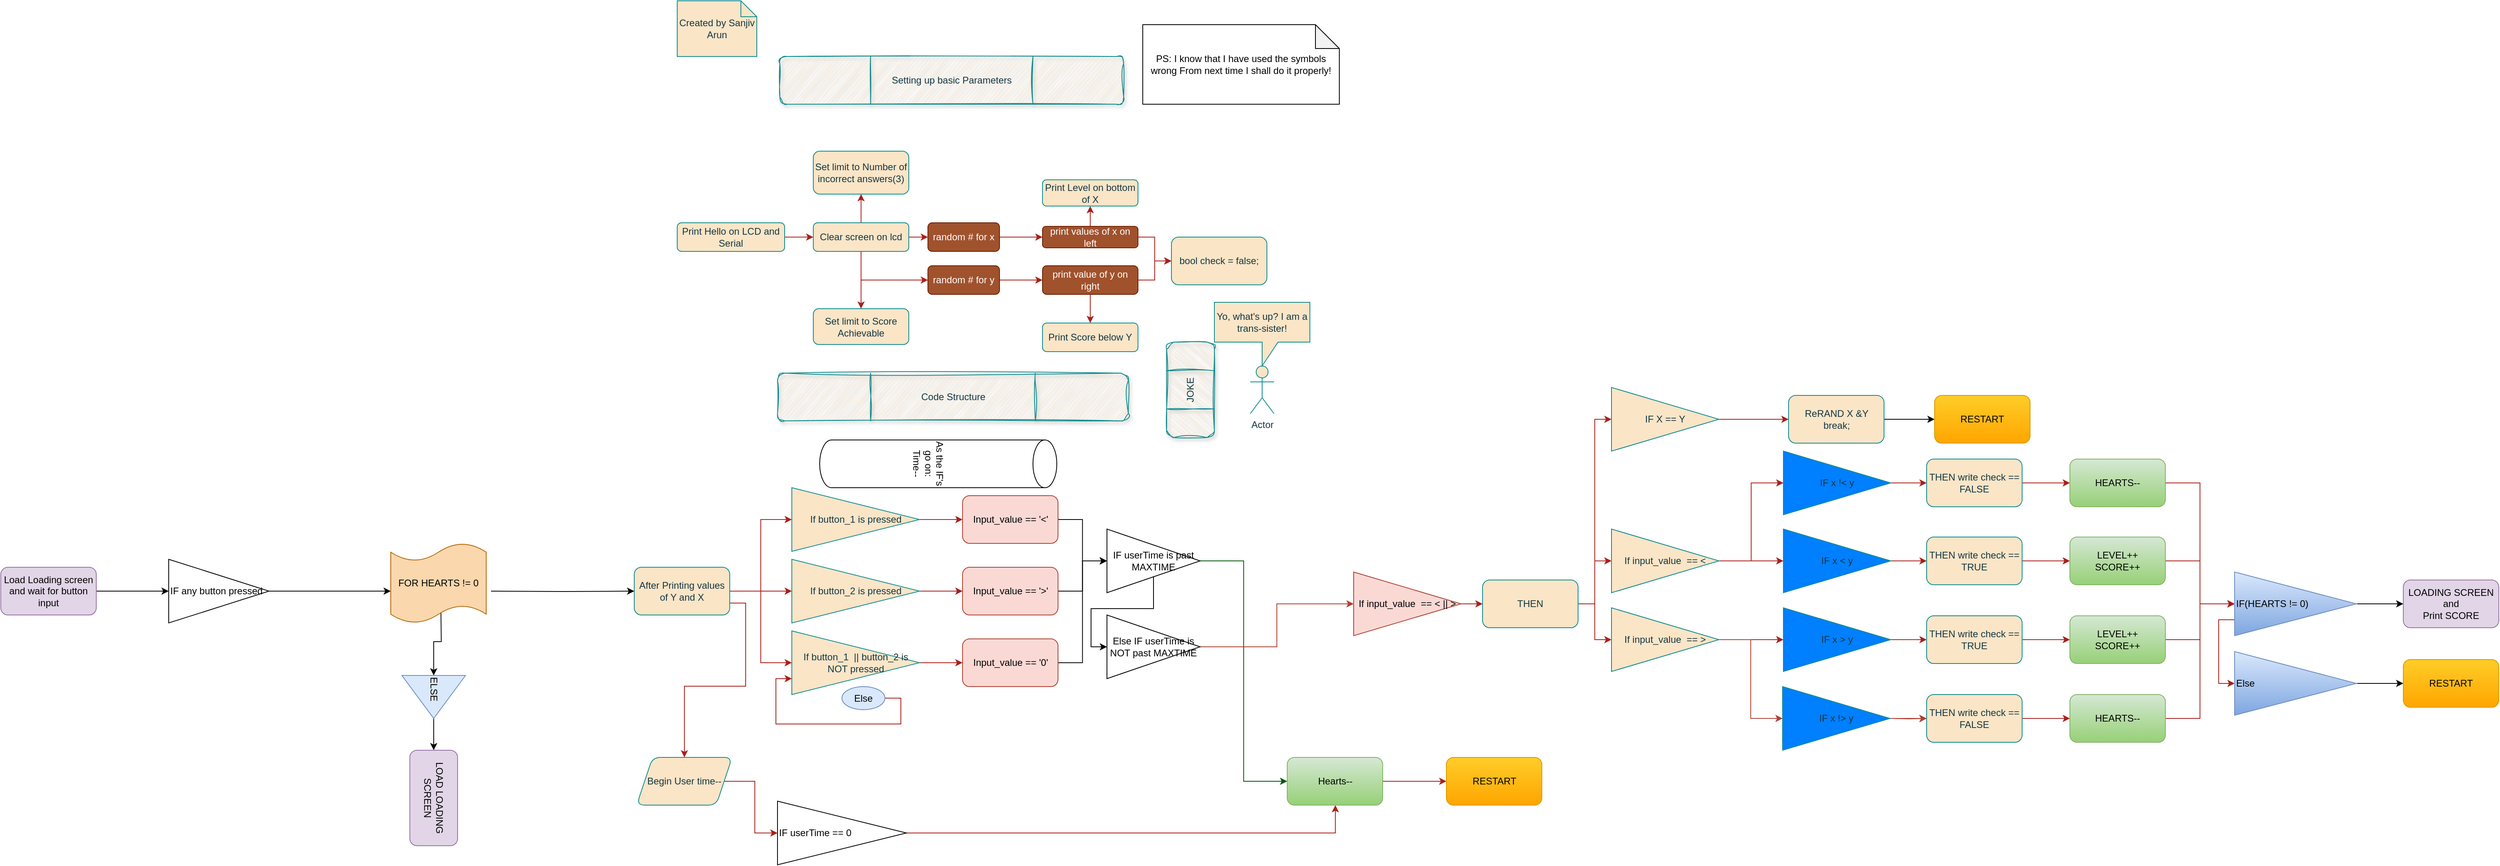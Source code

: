 <mxfile version="23.1.0" type="github">
  <diagram name="Page-1" id="HlBYJ2akHbuLPXRJcdZQ">
    <mxGraphModel dx="2422" dy="655" grid="1" gridSize="9" guides="1" tooltips="1" connect="1" arrows="1" fold="1" page="1" pageScale="1" pageWidth="850" pageHeight="1100" background="#FFFFFF" math="0" shadow="0">
      <root>
        <mxCell id="0" />
        <mxCell id="1" parent="0" />
        <mxCell id="FdoNSP9KEv3j-PfFoowO-1" value="Created by Sanjiv Arun" style="shape=note;size=20;whiteSpace=wrap;html=1;labelBackgroundColor=none;fillColor=#FAE5C7;strokeColor=#0F8B8D;fontColor=#143642;" parent="1" vertex="1">
          <mxGeometry width="100" height="70" as="geometry" />
        </mxCell>
        <mxCell id="SeJWnKgq5Rx214cVQ9Nx-21" style="edgeStyle=orthogonalEdgeStyle;rounded=0;orthogonalLoop=1;jettySize=auto;html=1;strokeColor=#A8201A;fontColor=#143642;fillColor=#FAE5C7;" edge="1" parent="1" source="SeJWnKgq5Rx214cVQ9Nx-19" target="SeJWnKgq5Rx214cVQ9Nx-20">
          <mxGeometry relative="1" as="geometry" />
        </mxCell>
        <mxCell id="SeJWnKgq5Rx214cVQ9Nx-19" value="Print Hello on LCD and Serial" style="rounded=1;whiteSpace=wrap;html=1;strokeColor=#0F8B8D;fontColor=#143642;fillColor=#FAE5C7;" vertex="1" parent="1">
          <mxGeometry y="279" width="135" height="36" as="geometry" />
        </mxCell>
        <mxCell id="SeJWnKgq5Rx214cVQ9Nx-23" value="" style="edgeStyle=orthogonalEdgeStyle;rounded=0;orthogonalLoop=1;jettySize=auto;html=1;strokeColor=#A8201A;fontColor=#143642;fillColor=#FAE5C7;exitX=1;exitY=0.5;exitDx=0;exitDy=0;" edge="1" parent="1" source="SeJWnKgq5Rx214cVQ9Nx-20" target="SeJWnKgq5Rx214cVQ9Nx-22">
          <mxGeometry relative="1" as="geometry" />
        </mxCell>
        <mxCell id="SeJWnKgq5Rx214cVQ9Nx-25" style="edgeStyle=orthogonalEdgeStyle;rounded=0;orthogonalLoop=1;jettySize=auto;html=1;entryX=0;entryY=0.5;entryDx=0;entryDy=0;strokeColor=#A8201A;fontColor=#143642;fillColor=#FAE5C7;" edge="1" parent="1" source="SeJWnKgq5Rx214cVQ9Nx-20" target="SeJWnKgq5Rx214cVQ9Nx-24">
          <mxGeometry relative="1" as="geometry">
            <Array as="points">
              <mxPoint x="231" y="351" />
            </Array>
          </mxGeometry>
        </mxCell>
        <mxCell id="SeJWnKgq5Rx214cVQ9Nx-87" value="" style="edgeStyle=orthogonalEdgeStyle;rounded=0;orthogonalLoop=1;jettySize=auto;html=1;strokeColor=#A8201A;fontColor=#143642;fillColor=#FAE5C7;" edge="1" parent="1" source="SeJWnKgq5Rx214cVQ9Nx-20" target="SeJWnKgq5Rx214cVQ9Nx-86">
          <mxGeometry relative="1" as="geometry" />
        </mxCell>
        <mxCell id="SeJWnKgq5Rx214cVQ9Nx-90" style="edgeStyle=orthogonalEdgeStyle;rounded=0;orthogonalLoop=1;jettySize=auto;html=1;exitX=0.5;exitY=1;exitDx=0;exitDy=0;entryX=0.5;entryY=0;entryDx=0;entryDy=0;strokeColor=#A8201A;fontColor=#143642;fillColor=#FAE5C7;" edge="1" parent="1" source="SeJWnKgq5Rx214cVQ9Nx-20" target="SeJWnKgq5Rx214cVQ9Nx-88">
          <mxGeometry relative="1" as="geometry" />
        </mxCell>
        <mxCell id="SeJWnKgq5Rx214cVQ9Nx-20" value="Clear screen on lcd" style="rounded=1;whiteSpace=wrap;html=1;strokeColor=#0F8B8D;fontColor=#143642;fillColor=#FAE5C7;" vertex="1" parent="1">
          <mxGeometry x="171" y="279" width="120" height="36" as="geometry" />
        </mxCell>
        <mxCell id="SeJWnKgq5Rx214cVQ9Nx-28" style="edgeStyle=orthogonalEdgeStyle;rounded=0;orthogonalLoop=1;jettySize=auto;html=1;exitX=1;exitY=0.5;exitDx=0;exitDy=0;entryX=0;entryY=0.5;entryDx=0;entryDy=0;strokeColor=#A8201A;fontColor=#143642;fillColor=#FAE5C7;" edge="1" parent="1" source="SeJWnKgq5Rx214cVQ9Nx-22" target="SeJWnKgq5Rx214cVQ9Nx-26">
          <mxGeometry relative="1" as="geometry" />
        </mxCell>
        <mxCell id="SeJWnKgq5Rx214cVQ9Nx-22" value="random # for x" style="whiteSpace=wrap;html=1;fillColor=#a0522d;strokeColor=#6D1F00;fontColor=#ffffff;rounded=1;" vertex="1" parent="1">
          <mxGeometry x="315" y="279" width="90" height="36" as="geometry" />
        </mxCell>
        <mxCell id="SeJWnKgq5Rx214cVQ9Nx-27" value="" style="edgeStyle=orthogonalEdgeStyle;rounded=0;orthogonalLoop=1;jettySize=auto;html=1;strokeColor=#A8201A;fontColor=#143642;fillColor=#FAE5C7;" edge="1" parent="1" source="SeJWnKgq5Rx214cVQ9Nx-24">
          <mxGeometry relative="1" as="geometry">
            <mxPoint x="459" y="351" as="targetPoint" />
          </mxGeometry>
        </mxCell>
        <mxCell id="SeJWnKgq5Rx214cVQ9Nx-24" value="random # for y" style="whiteSpace=wrap;html=1;fillColor=#a0522d;strokeColor=#6D1F00;fontColor=#ffffff;rounded=1;" vertex="1" parent="1">
          <mxGeometry x="315" y="333" width="90" height="36" as="geometry" />
        </mxCell>
        <mxCell id="SeJWnKgq5Rx214cVQ9Nx-80" value="" style="edgeStyle=orthogonalEdgeStyle;rounded=0;orthogonalLoop=1;jettySize=auto;html=1;strokeColor=#A8201A;fontColor=#143642;fillColor=#FAE5C7;" edge="1" parent="1" source="SeJWnKgq5Rx214cVQ9Nx-26" target="SeJWnKgq5Rx214cVQ9Nx-79">
          <mxGeometry relative="1" as="geometry" />
        </mxCell>
        <mxCell id="SeJWnKgq5Rx214cVQ9Nx-135" style="edgeStyle=orthogonalEdgeStyle;rounded=0;orthogonalLoop=1;jettySize=auto;html=1;exitX=1;exitY=0.5;exitDx=0;exitDy=0;entryX=0;entryY=0.5;entryDx=0;entryDy=0;strokeColor=#A8201A;fontColor=#143642;fillColor=#FAE5C7;" edge="1" parent="1" source="SeJWnKgq5Rx214cVQ9Nx-26" target="SeJWnKgq5Rx214cVQ9Nx-134">
          <mxGeometry relative="1" as="geometry" />
        </mxCell>
        <mxCell id="SeJWnKgq5Rx214cVQ9Nx-26" value="print values of x on left" style="whiteSpace=wrap;html=1;fillColor=#a0522d;strokeColor=#6D1F00;fontColor=#ffffff;rounded=1;" vertex="1" parent="1">
          <mxGeometry x="459" y="283.5" width="120" height="27" as="geometry" />
        </mxCell>
        <mxCell id="SeJWnKgq5Rx214cVQ9Nx-77" value="" style="edgeStyle=orthogonalEdgeStyle;rounded=0;orthogonalLoop=1;jettySize=auto;html=1;strokeColor=#A8201A;fontColor=#143642;fillColor=#FAE5C7;" edge="1" parent="1" source="SeJWnKgq5Rx214cVQ9Nx-29" target="SeJWnKgq5Rx214cVQ9Nx-76">
          <mxGeometry relative="1" as="geometry" />
        </mxCell>
        <mxCell id="SeJWnKgq5Rx214cVQ9Nx-137" style="edgeStyle=orthogonalEdgeStyle;rounded=0;orthogonalLoop=1;jettySize=auto;html=1;exitX=1;exitY=0.5;exitDx=0;exitDy=0;entryX=0;entryY=0.5;entryDx=0;entryDy=0;strokeColor=#A8201A;fontColor=#143642;fillColor=#FAE5C7;" edge="1" parent="1" source="SeJWnKgq5Rx214cVQ9Nx-29" target="SeJWnKgq5Rx214cVQ9Nx-134">
          <mxGeometry relative="1" as="geometry" />
        </mxCell>
        <mxCell id="SeJWnKgq5Rx214cVQ9Nx-29" value="print value of y on right" style="rounded=1;whiteSpace=wrap;html=1;strokeColor=#6D1F00;fontColor=#ffffff;fillColor=#a0522d;" vertex="1" parent="1">
          <mxGeometry x="459" y="333" width="120" height="36" as="geometry" />
        </mxCell>
        <mxCell id="SeJWnKgq5Rx214cVQ9Nx-76" value="Print Score below Y" style="whiteSpace=wrap;html=1;fillColor=#FAE5C7;strokeColor=#0F8B8D;fontColor=#143642;rounded=1;" vertex="1" parent="1">
          <mxGeometry x="459" y="405" width="120" height="36" as="geometry" />
        </mxCell>
        <mxCell id="SeJWnKgq5Rx214cVQ9Nx-79" value="Print Level on bottom of X" style="whiteSpace=wrap;html=1;fillColor=#FAE5C7;strokeColor=#0F8B8D;fontColor=#143642;rounded=1;" vertex="1" parent="1">
          <mxGeometry x="459" y="225" width="120" height="33" as="geometry" />
        </mxCell>
        <mxCell id="SeJWnKgq5Rx214cVQ9Nx-86" value="Set limit to Number of incorrect answers(3)" style="whiteSpace=wrap;html=1;fillColor=#FAE5C7;strokeColor=#0F8B8D;fontColor=#143642;rounded=1;" vertex="1" parent="1">
          <mxGeometry x="171" y="189" width="120" height="54" as="geometry" />
        </mxCell>
        <mxCell id="SeJWnKgq5Rx214cVQ9Nx-88" value="Set limit to Score Achievable" style="whiteSpace=wrap;html=1;fillColor=#FAE5C7;strokeColor=#0F8B8D;fontColor=#143642;rounded=1;" vertex="1" parent="1">
          <mxGeometry x="171" y="387" width="120" height="45" as="geometry" />
        </mxCell>
        <mxCell id="SeJWnKgq5Rx214cVQ9Nx-91" value="Setting up basic Parameters" style="shape=process;whiteSpace=wrap;html=1;backgroundOutline=1;strokeColor=#0F8B8D;fontColor=#143642;fillColor=#FAE5C7;rounded=1;glass=0;shadow=1;sketch=1;curveFitting=1;jiggle=2;size=0.264;" vertex="1" parent="1">
          <mxGeometry x="129" y="70" width="432" height="60" as="geometry" />
        </mxCell>
        <mxCell id="SeJWnKgq5Rx214cVQ9Nx-92" value="Code Structure" style="shape=process;whiteSpace=wrap;html=1;backgroundOutline=1;strokeColor=#0F8B8D;fontColor=#143642;fillColor=#FAE5C7;sketch=1;curveFitting=1;jiggle=2;shadow=1;rounded=1;size=0.265;glass=0;" vertex="1" parent="1">
          <mxGeometry x="126" y="468" width="441" height="60" as="geometry" />
        </mxCell>
        <mxCell id="SeJWnKgq5Rx214cVQ9Nx-95" style="edgeStyle=orthogonalEdgeStyle;rounded=0;orthogonalLoop=1;jettySize=auto;html=1;exitX=1;exitY=0.5;exitDx=0;exitDy=0;entryX=0;entryY=0.5;entryDx=0;entryDy=0;strokeColor=#A8201A;fontColor=#143642;fillColor=#FAE5C7;" edge="1" parent="1" source="SeJWnKgq5Rx214cVQ9Nx-93" target="SeJWnKgq5Rx214cVQ9Nx-94">
          <mxGeometry relative="1" as="geometry" />
        </mxCell>
        <mxCell id="SeJWnKgq5Rx214cVQ9Nx-93" value="If button_1 is pressed" style="triangle;whiteSpace=wrap;html=1;strokeColor=#0F8B8D;fontColor=#143642;fillColor=#FAE5C7;" vertex="1" parent="1">
          <mxGeometry x="144" y="612" width="160.5" height="80" as="geometry" />
        </mxCell>
        <mxCell id="SeJWnKgq5Rx214cVQ9Nx-218" style="edgeStyle=orthogonalEdgeStyle;rounded=0;orthogonalLoop=1;jettySize=auto;html=1;exitX=1;exitY=0.5;exitDx=0;exitDy=0;entryX=0;entryY=0.5;entryDx=0;entryDy=0;" edge="1" parent="1" source="SeJWnKgq5Rx214cVQ9Nx-94" target="SeJWnKgq5Rx214cVQ9Nx-198">
          <mxGeometry relative="1" as="geometry" />
        </mxCell>
        <mxCell id="SeJWnKgq5Rx214cVQ9Nx-94" value="Input_value == &#39;&amp;lt;&#39;" style="rounded=1;whiteSpace=wrap;html=1;strokeColor=#ae4132;fillColor=#fad9d5;" vertex="1" parent="1">
          <mxGeometry x="358.5" y="622" width="120" height="60" as="geometry" />
        </mxCell>
        <mxCell id="SeJWnKgq5Rx214cVQ9Nx-96" value="Actor" style="shape=umlActor;verticalLabelPosition=bottom;verticalAlign=top;html=1;outlineConnect=0;strokeColor=#0F8B8D;fontColor=#143642;fillColor=#FAE5C7;" vertex="1" parent="1">
          <mxGeometry x="720" y="459" width="30" height="60" as="geometry" />
        </mxCell>
        <mxCell id="SeJWnKgq5Rx214cVQ9Nx-97" value="Yo, what&#39;s up? I am a trans-sister!" style="shape=callout;whiteSpace=wrap;html=1;perimeter=calloutPerimeter;strokeColor=#0F8B8D;fontColor=#143642;fillColor=#FAE5C7;" vertex="1" parent="1">
          <mxGeometry x="675" y="379" width="120" height="80" as="geometry" />
        </mxCell>
        <mxCell id="SeJWnKgq5Rx214cVQ9Nx-102" style="edgeStyle=orthogonalEdgeStyle;rounded=0;orthogonalLoop=1;jettySize=auto;html=1;exitX=1;exitY=0.5;exitDx=0;exitDy=0;entryX=0;entryY=0.5;entryDx=0;entryDy=0;strokeColor=#A8201A;fontColor=#143642;fillColor=#FAE5C7;" edge="1" parent="1" source="SeJWnKgq5Rx214cVQ9Nx-101" target="SeJWnKgq5Rx214cVQ9Nx-93">
          <mxGeometry relative="1" as="geometry" />
        </mxCell>
        <mxCell id="SeJWnKgq5Rx214cVQ9Nx-110" style="edgeStyle=orthogonalEdgeStyle;rounded=0;orthogonalLoop=1;jettySize=auto;html=1;exitX=1;exitY=0.5;exitDx=0;exitDy=0;entryX=0;entryY=0.5;entryDx=0;entryDy=0;strokeColor=#A8201A;fontColor=#143642;fillColor=#FAE5C7;" edge="1" parent="1" source="SeJWnKgq5Rx214cVQ9Nx-101" target="SeJWnKgq5Rx214cVQ9Nx-105">
          <mxGeometry relative="1" as="geometry" />
        </mxCell>
        <mxCell id="SeJWnKgq5Rx214cVQ9Nx-115" style="edgeStyle=orthogonalEdgeStyle;rounded=0;orthogonalLoop=1;jettySize=auto;html=1;exitX=1;exitY=0.5;exitDx=0;exitDy=0;entryX=0;entryY=0.5;entryDx=0;entryDy=0;strokeColor=#A8201A;fontColor=#143642;fillColor=#FAE5C7;" edge="1" parent="1" source="SeJWnKgq5Rx214cVQ9Nx-101" target="SeJWnKgq5Rx214cVQ9Nx-111">
          <mxGeometry relative="1" as="geometry" />
        </mxCell>
        <mxCell id="SeJWnKgq5Rx214cVQ9Nx-187" style="edgeStyle=orthogonalEdgeStyle;rounded=0;orthogonalLoop=1;jettySize=auto;html=1;exitX=1;exitY=0.75;exitDx=0;exitDy=0;strokeColor=#A8201A;fontColor=#143642;fillColor=#FAE5C7;" edge="1" parent="1" source="SeJWnKgq5Rx214cVQ9Nx-101" target="SeJWnKgq5Rx214cVQ9Nx-188">
          <mxGeometry relative="1" as="geometry">
            <mxPoint x="9" y="981" as="targetPoint" />
          </mxGeometry>
        </mxCell>
        <mxCell id="SeJWnKgq5Rx214cVQ9Nx-101" value="After Printing values of Y and X" style="rounded=1;whiteSpace=wrap;html=1;strokeColor=#0F8B8D;fontColor=#143642;fillColor=#FAE5C7;" vertex="1" parent="1">
          <mxGeometry x="-54" y="712" width="120" height="60" as="geometry" />
        </mxCell>
        <mxCell id="SeJWnKgq5Rx214cVQ9Nx-118" style="edgeStyle=orthogonalEdgeStyle;rounded=0;orthogonalLoop=1;jettySize=auto;html=1;exitX=1;exitY=0.5;exitDx=0;exitDy=0;entryX=0;entryY=0.5;entryDx=0;entryDy=0;strokeColor=#A8201A;fontColor=#143642;fillColor=#FAE5C7;" edge="1" parent="1" source="SeJWnKgq5Rx214cVQ9Nx-103" target="SeJWnKgq5Rx214cVQ9Nx-117">
          <mxGeometry relative="1" as="geometry" />
        </mxCell>
        <mxCell id="SeJWnKgq5Rx214cVQ9Nx-103" value="If input_value &amp;nbsp;== &amp;lt; || &amp;gt;" style="triangle;whiteSpace=wrap;html=1;strokeColor=#ae4132;fillColor=#fad9d5;" vertex="1" parent="1">
          <mxGeometry x="850" y="718" width="135" height="80" as="geometry" />
        </mxCell>
        <mxCell id="SeJWnKgq5Rx214cVQ9Nx-108" style="edgeStyle=orthogonalEdgeStyle;rounded=0;orthogonalLoop=1;jettySize=auto;html=1;exitX=1;exitY=0.5;exitDx=0;exitDy=0;entryX=0;entryY=0.5;entryDx=0;entryDy=0;strokeColor=#A8201A;fontColor=#143642;fillColor=#FAE5C7;" edge="1" parent="1" source="SeJWnKgq5Rx214cVQ9Nx-105" target="SeJWnKgq5Rx214cVQ9Nx-106">
          <mxGeometry relative="1" as="geometry" />
        </mxCell>
        <mxCell id="SeJWnKgq5Rx214cVQ9Nx-105" value="If button_2 is pressed" style="triangle;whiteSpace=wrap;html=1;strokeColor=#0F8B8D;fontColor=#143642;fillColor=#FAE5C7;" vertex="1" parent="1">
          <mxGeometry x="144" y="702" width="160.5" height="80" as="geometry" />
        </mxCell>
        <mxCell id="SeJWnKgq5Rx214cVQ9Nx-220" style="edgeStyle=orthogonalEdgeStyle;rounded=0;orthogonalLoop=1;jettySize=auto;html=1;exitX=1;exitY=0.5;exitDx=0;exitDy=0;entryX=0;entryY=0.5;entryDx=0;entryDy=0;" edge="1" parent="1" source="SeJWnKgq5Rx214cVQ9Nx-106" target="SeJWnKgq5Rx214cVQ9Nx-198">
          <mxGeometry relative="1" as="geometry" />
        </mxCell>
        <mxCell id="SeJWnKgq5Rx214cVQ9Nx-106" value="Input_value == &#39;&amp;gt;&#39;" style="rounded=1;whiteSpace=wrap;html=1;strokeColor=#ae4132;fillColor=#fad9d5;" vertex="1" parent="1">
          <mxGeometry x="358.5" y="712" width="120" height="60" as="geometry" />
        </mxCell>
        <mxCell id="SeJWnKgq5Rx214cVQ9Nx-116" style="edgeStyle=orthogonalEdgeStyle;rounded=0;orthogonalLoop=1;jettySize=auto;html=1;exitX=1;exitY=0.5;exitDx=0;exitDy=0;entryX=0;entryY=0.5;entryDx=0;entryDy=0;strokeColor=#A8201A;fontColor=#143642;fillColor=#FAE5C7;" edge="1" parent="1" source="SeJWnKgq5Rx214cVQ9Nx-111" target="SeJWnKgq5Rx214cVQ9Nx-112">
          <mxGeometry relative="1" as="geometry" />
        </mxCell>
        <mxCell id="SeJWnKgq5Rx214cVQ9Nx-111" value="If button_1 &amp;nbsp;|| button_2 is NOT pressed" style="triangle;whiteSpace=wrap;html=1;strokeColor=#0F8B8D;fontColor=#143642;fillColor=#FAE5C7;" vertex="1" parent="1">
          <mxGeometry x="144" y="792" width="160.5" height="80" as="geometry" />
        </mxCell>
        <mxCell id="SeJWnKgq5Rx214cVQ9Nx-225" style="edgeStyle=orthogonalEdgeStyle;rounded=0;orthogonalLoop=1;jettySize=auto;html=1;exitX=1;exitY=0.5;exitDx=0;exitDy=0;entryX=0;entryY=0.5;entryDx=0;entryDy=0;" edge="1" parent="1" source="SeJWnKgq5Rx214cVQ9Nx-112" target="SeJWnKgq5Rx214cVQ9Nx-198">
          <mxGeometry relative="1" as="geometry" />
        </mxCell>
        <mxCell id="SeJWnKgq5Rx214cVQ9Nx-112" value="Input_value == &#39;0&#39;" style="rounded=1;whiteSpace=wrap;html=1;strokeColor=#ae4132;fillColor=#fad9d5;" vertex="1" parent="1">
          <mxGeometry x="358.5" y="802" width="120" height="60" as="geometry" />
        </mxCell>
        <mxCell id="SeJWnKgq5Rx214cVQ9Nx-126" style="edgeStyle=orthogonalEdgeStyle;rounded=0;orthogonalLoop=1;jettySize=auto;html=1;exitX=1;exitY=0.5;exitDx=0;exitDy=0;entryX=0;entryY=0.5;entryDx=0;entryDy=0;strokeColor=#A8201A;fontColor=#143642;fillColor=#FAE5C7;" edge="1" parent="1" source="SeJWnKgq5Rx214cVQ9Nx-117" target="SeJWnKgq5Rx214cVQ9Nx-124">
          <mxGeometry relative="1" as="geometry" />
        </mxCell>
        <mxCell id="SeJWnKgq5Rx214cVQ9Nx-127" style="edgeStyle=orthogonalEdgeStyle;rounded=0;orthogonalLoop=1;jettySize=auto;html=1;exitX=1;exitY=0.5;exitDx=0;exitDy=0;entryX=0;entryY=0.5;entryDx=0;entryDy=0;strokeColor=#A8201A;fontColor=#143642;fillColor=#FAE5C7;" edge="1" parent="1" source="SeJWnKgq5Rx214cVQ9Nx-117" target="SeJWnKgq5Rx214cVQ9Nx-123">
          <mxGeometry relative="1" as="geometry" />
        </mxCell>
        <mxCell id="SeJWnKgq5Rx214cVQ9Nx-161" style="edgeStyle=orthogonalEdgeStyle;rounded=0;orthogonalLoop=1;jettySize=auto;html=1;exitX=1;exitY=0.5;exitDx=0;exitDy=0;entryX=0;entryY=0.5;entryDx=0;entryDy=0;strokeColor=#A8201A;fontColor=#143642;fillColor=#FAE5C7;" edge="1" parent="1" source="SeJWnKgq5Rx214cVQ9Nx-117" target="SeJWnKgq5Rx214cVQ9Nx-160">
          <mxGeometry relative="1" as="geometry" />
        </mxCell>
        <mxCell id="SeJWnKgq5Rx214cVQ9Nx-117" value="THEN" style="rounded=1;whiteSpace=wrap;html=1;strokeColor=#0F8B8D;fontColor=#143642;fillColor=#FAE5C7;" vertex="1" parent="1">
          <mxGeometry x="1012" y="728" width="120" height="60" as="geometry" />
        </mxCell>
        <mxCell id="SeJWnKgq5Rx214cVQ9Nx-120" style="edgeStyle=orthogonalEdgeStyle;rounded=0;orthogonalLoop=1;jettySize=auto;html=1;exitX=1;exitY=0.5;exitDx=0;exitDy=0;entryX=0;entryY=0.75;entryDx=0;entryDy=0;strokeColor=#A8201A;fontColor=#143642;fillColor=#FAE5C7;" edge="1" parent="1" source="SeJWnKgq5Rx214cVQ9Nx-119" target="SeJWnKgq5Rx214cVQ9Nx-111">
          <mxGeometry relative="1" as="geometry">
            <Array as="points">
              <mxPoint x="281" y="877" />
              <mxPoint x="281" y="909" />
              <mxPoint x="124" y="909" />
              <mxPoint x="124" y="852" />
            </Array>
          </mxGeometry>
        </mxCell>
        <mxCell id="SeJWnKgq5Rx214cVQ9Nx-119" value="Else" style="ellipse;whiteSpace=wrap;html=1;strokeColor=#6c8ebf;fillColor=#dae8fc;" vertex="1" parent="1">
          <mxGeometry x="207" y="862" width="54" height="29" as="geometry" />
        </mxCell>
        <mxCell id="SeJWnKgq5Rx214cVQ9Nx-133" style="edgeStyle=orthogonalEdgeStyle;rounded=0;orthogonalLoop=1;jettySize=auto;html=1;exitX=1;exitY=0.5;exitDx=0;exitDy=0;entryX=0;entryY=0.5;entryDx=0;entryDy=0;strokeColor=#A8201A;fontColor=#143642;fillColor=#FAE5C7;" edge="1" parent="1" source="SeJWnKgq5Rx214cVQ9Nx-123" target="SeJWnKgq5Rx214cVQ9Nx-132">
          <mxGeometry relative="1" as="geometry" />
        </mxCell>
        <mxCell id="SeJWnKgq5Rx214cVQ9Nx-149" style="edgeStyle=orthogonalEdgeStyle;rounded=0;orthogonalLoop=1;jettySize=auto;html=1;exitX=1;exitY=0.5;exitDx=0;exitDy=0;entryX=0;entryY=0.5;entryDx=0;entryDy=0;strokeColor=#A8201A;fontColor=#143642;fillColor=#FAE5C7;" edge="1" parent="1" source="SeJWnKgq5Rx214cVQ9Nx-123" target="SeJWnKgq5Rx214cVQ9Nx-148">
          <mxGeometry relative="1" as="geometry" />
        </mxCell>
        <mxCell id="SeJWnKgq5Rx214cVQ9Nx-123" value="If input_value &amp;nbsp;== &amp;lt;" style="triangle;whiteSpace=wrap;html=1;strokeColor=#0F8B8D;fontColor=#143642;fillColor=#FAE5C7;" vertex="1" parent="1">
          <mxGeometry x="1174" y="664" width="135" height="80" as="geometry" />
        </mxCell>
        <mxCell id="SeJWnKgq5Rx214cVQ9Nx-142" style="edgeStyle=orthogonalEdgeStyle;rounded=0;orthogonalLoop=1;jettySize=auto;html=1;exitX=1;exitY=0.5;exitDx=0;exitDy=0;strokeColor=#A8201A;fontColor=#143642;fillColor=#FAE5C7;" edge="1" parent="1" source="SeJWnKgq5Rx214cVQ9Nx-124" target="SeJWnKgq5Rx214cVQ9Nx-140">
          <mxGeometry relative="1" as="geometry" />
        </mxCell>
        <mxCell id="SeJWnKgq5Rx214cVQ9Nx-234" style="edgeStyle=orthogonalEdgeStyle;rounded=0;orthogonalLoop=1;jettySize=auto;html=1;exitX=1;exitY=0.5;exitDx=0;exitDy=0;entryX=0;entryY=0.5;entryDx=0;entryDy=0;fillColor=#fad9d5;strokeColor=#ae4132;" edge="1" parent="1" source="SeJWnKgq5Rx214cVQ9Nx-124" target="SeJWnKgq5Rx214cVQ9Nx-155">
          <mxGeometry relative="1" as="geometry" />
        </mxCell>
        <mxCell id="SeJWnKgq5Rx214cVQ9Nx-124" value="If input_value &amp;nbsp;== &amp;gt;" style="triangle;whiteSpace=wrap;html=1;strokeColor=#0F8B8D;fontColor=#143642;fillColor=#FAE5C7;" vertex="1" parent="1">
          <mxGeometry x="1174" y="763" width="135" height="80" as="geometry" />
        </mxCell>
        <mxCell id="SeJWnKgq5Rx214cVQ9Nx-139" style="edgeStyle=orthogonalEdgeStyle;rounded=0;orthogonalLoop=1;jettySize=auto;html=1;exitX=1;exitY=0.5;exitDx=0;exitDy=0;entryX=0;entryY=0.5;entryDx=0;entryDy=0;strokeColor=#A8201A;fontColor=#143642;fillColor=#FAE5C7;" edge="1" parent="1" source="SeJWnKgq5Rx214cVQ9Nx-132" target="SeJWnKgq5Rx214cVQ9Nx-138">
          <mxGeometry relative="1" as="geometry" />
        </mxCell>
        <mxCell id="SeJWnKgq5Rx214cVQ9Nx-132" value="IF x &amp;lt; y" style="triangle;whiteSpace=wrap;html=1;strokeColor=#0F8B8D;fontColor=#143642;fillColor=#007FFF;" vertex="1" parent="1">
          <mxGeometry x="1390" y="664" width="135" height="80" as="geometry" />
        </mxCell>
        <mxCell id="SeJWnKgq5Rx214cVQ9Nx-134" value="bool check = false;" style="rounded=1;whiteSpace=wrap;html=1;strokeColor=#0F8B8D;fontColor=#143642;fillColor=#FAE5C7;" vertex="1" parent="1">
          <mxGeometry x="621" y="297" width="120" height="60" as="geometry" />
        </mxCell>
        <mxCell id="SeJWnKgq5Rx214cVQ9Nx-147" style="edgeStyle=orthogonalEdgeStyle;rounded=0;orthogonalLoop=1;jettySize=auto;html=1;exitX=1;exitY=0.5;exitDx=0;exitDy=0;entryX=0;entryY=0.5;entryDx=0;entryDy=0;strokeColor=#A8201A;fontColor=#143642;fillColor=#FAE5C7;" edge="1" parent="1" source="SeJWnKgq5Rx214cVQ9Nx-138" target="SeJWnKgq5Rx214cVQ9Nx-146">
          <mxGeometry relative="1" as="geometry" />
        </mxCell>
        <mxCell id="SeJWnKgq5Rx214cVQ9Nx-138" value="THEN write check == TRUE" style="rounded=1;whiteSpace=wrap;html=1;strokeColor=#0F8B8D;fontColor=#143642;fillColor=#FAE5C7;" vertex="1" parent="1">
          <mxGeometry x="1570" y="674" width="120" height="60" as="geometry" />
        </mxCell>
        <mxCell id="SeJWnKgq5Rx214cVQ9Nx-143" style="edgeStyle=orthogonalEdgeStyle;rounded=0;orthogonalLoop=1;jettySize=auto;html=1;exitX=1;exitY=0.5;exitDx=0;exitDy=0;strokeColor=#A8201A;fontColor=#143642;fillColor=#FAE5C7;" edge="1" parent="1" source="SeJWnKgq5Rx214cVQ9Nx-140" target="SeJWnKgq5Rx214cVQ9Nx-141">
          <mxGeometry relative="1" as="geometry" />
        </mxCell>
        <mxCell id="SeJWnKgq5Rx214cVQ9Nx-140" value="IF x &amp;gt; y" style="triangle;whiteSpace=wrap;html=1;strokeColor=#0F8B8D;fontColor=#143642;fillColor=#007FFF;" vertex="1" parent="1">
          <mxGeometry x="1390" y="763" width="135" height="80" as="geometry" />
        </mxCell>
        <mxCell id="SeJWnKgq5Rx214cVQ9Nx-145" value="" style="edgeStyle=orthogonalEdgeStyle;rounded=0;orthogonalLoop=1;jettySize=auto;html=1;strokeColor=#A8201A;fontColor=#143642;fillColor=#FAE5C7;" edge="1" parent="1" source="SeJWnKgq5Rx214cVQ9Nx-141" target="SeJWnKgq5Rx214cVQ9Nx-144">
          <mxGeometry relative="1" as="geometry" />
        </mxCell>
        <mxCell id="SeJWnKgq5Rx214cVQ9Nx-141" value="THEN write check == TRUE" style="rounded=1;whiteSpace=wrap;html=1;strokeColor=#0F8B8D;fontColor=#143642;fillColor=#FAE5C7;" vertex="1" parent="1">
          <mxGeometry x="1570" y="773" width="120" height="60" as="geometry" />
        </mxCell>
        <mxCell id="SeJWnKgq5Rx214cVQ9Nx-174" style="edgeStyle=orthogonalEdgeStyle;rounded=0;orthogonalLoop=1;jettySize=auto;html=1;exitX=1;exitY=0.5;exitDx=0;exitDy=0;entryX=0;entryY=0.5;entryDx=0;entryDy=0;strokeColor=#A8201A;fontColor=#143642;fillColor=#FAE5C7;" edge="1" parent="1" source="SeJWnKgq5Rx214cVQ9Nx-144" target="SeJWnKgq5Rx214cVQ9Nx-171">
          <mxGeometry relative="1" as="geometry" />
        </mxCell>
        <mxCell id="SeJWnKgq5Rx214cVQ9Nx-144" value="LEVEL++&lt;br&gt;SCORE++" style="rounded=1;whiteSpace=wrap;html=1;strokeColor=#82b366;fillColor=#d5e8d4;gradientColor=#97d077;" vertex="1" parent="1">
          <mxGeometry x="1750" y="773" width="120" height="60" as="geometry" />
        </mxCell>
        <mxCell id="SeJWnKgq5Rx214cVQ9Nx-173" style="edgeStyle=orthogonalEdgeStyle;rounded=0;orthogonalLoop=1;jettySize=auto;html=1;exitX=1;exitY=0.5;exitDx=0;exitDy=0;entryX=0;entryY=0.5;entryDx=0;entryDy=0;strokeColor=#A8201A;fontColor=#143642;fillColor=#FAE5C7;" edge="1" parent="1" source="SeJWnKgq5Rx214cVQ9Nx-146" target="SeJWnKgq5Rx214cVQ9Nx-171">
          <mxGeometry relative="1" as="geometry" />
        </mxCell>
        <mxCell id="SeJWnKgq5Rx214cVQ9Nx-146" value="LEVEL++&lt;br&gt;SCORE++" style="rounded=1;whiteSpace=wrap;html=1;strokeColor=#82b366;fillColor=#d5e8d4;gradientColor=#97d077;" vertex="1" parent="1">
          <mxGeometry x="1750" y="674" width="120" height="60" as="geometry" />
        </mxCell>
        <mxCell id="SeJWnKgq5Rx214cVQ9Nx-153" style="edgeStyle=orthogonalEdgeStyle;rounded=0;orthogonalLoop=1;jettySize=auto;html=1;exitX=1;exitY=0.5;exitDx=0;exitDy=0;entryX=0;entryY=0.5;entryDx=0;entryDy=0;strokeColor=#A8201A;fontColor=#143642;fillColor=#FAE5C7;" edge="1" parent="1" source="SeJWnKgq5Rx214cVQ9Nx-148" target="SeJWnKgq5Rx214cVQ9Nx-151">
          <mxGeometry relative="1" as="geometry" />
        </mxCell>
        <mxCell id="SeJWnKgq5Rx214cVQ9Nx-148" value="IF x !&amp;lt; y" style="triangle;whiteSpace=wrap;html=1;strokeColor=#0F8B8D;fontColor=#143642;fillColor=#007FFF;" vertex="1" parent="1">
          <mxGeometry x="1390" y="566" width="135" height="80" as="geometry" />
        </mxCell>
        <mxCell id="SeJWnKgq5Rx214cVQ9Nx-150" style="edgeStyle=orthogonalEdgeStyle;rounded=0;orthogonalLoop=1;jettySize=auto;html=1;exitX=1;exitY=0.5;exitDx=0;exitDy=0;entryX=0;entryY=0.5;entryDx=0;entryDy=0;strokeColor=#A8201A;fontColor=#143642;fillColor=#FAE5C7;" edge="1" parent="1" source="SeJWnKgq5Rx214cVQ9Nx-151" target="SeJWnKgq5Rx214cVQ9Nx-152">
          <mxGeometry relative="1" as="geometry" />
        </mxCell>
        <mxCell id="SeJWnKgq5Rx214cVQ9Nx-151" value="THEN write check == FALSE" style="rounded=1;whiteSpace=wrap;html=1;strokeColor=#0F8B8D;fontColor=#143642;fillColor=#FAE5C7;" vertex="1" parent="1">
          <mxGeometry x="1570" y="576" width="120" height="60" as="geometry" />
        </mxCell>
        <mxCell id="SeJWnKgq5Rx214cVQ9Nx-172" style="edgeStyle=orthogonalEdgeStyle;rounded=0;orthogonalLoop=1;jettySize=auto;html=1;exitX=1;exitY=0.5;exitDx=0;exitDy=0;entryX=0;entryY=0.5;entryDx=0;entryDy=0;strokeColor=#A8201A;fontColor=#143642;fillColor=#FAE5C7;" edge="1" parent="1" source="SeJWnKgq5Rx214cVQ9Nx-152" target="SeJWnKgq5Rx214cVQ9Nx-171">
          <mxGeometry relative="1" as="geometry" />
        </mxCell>
        <mxCell id="SeJWnKgq5Rx214cVQ9Nx-152" value="HEARTS--" style="rounded=1;whiteSpace=wrap;html=1;strokeColor=#82b366;fillColor=#d5e8d4;gradientColor=#97d077;" vertex="1" parent="1">
          <mxGeometry x="1750" y="576" width="120" height="60" as="geometry" />
        </mxCell>
        <mxCell id="SeJWnKgq5Rx214cVQ9Nx-154" style="edgeStyle=orthogonalEdgeStyle;rounded=0;orthogonalLoop=1;jettySize=auto;html=1;exitX=1;exitY=0.5;exitDx=0;exitDy=0;entryX=0;entryY=0.5;entryDx=0;entryDy=0;strokeColor=#A8201A;fontColor=#143642;fillColor=#FAE5C7;" edge="1" parent="1" target="SeJWnKgq5Rx214cVQ9Nx-157">
          <mxGeometry relative="1" as="geometry">
            <mxPoint x="1525" y="902" as="sourcePoint" />
          </mxGeometry>
        </mxCell>
        <mxCell id="SeJWnKgq5Rx214cVQ9Nx-228" style="edgeStyle=orthogonalEdgeStyle;rounded=0;orthogonalLoop=1;jettySize=auto;html=1;exitX=1;exitY=0.5;exitDx=0;exitDy=0;entryX=0;entryY=0.5;entryDx=0;entryDy=0;fillColor=#fad9d5;strokeColor=#ae4132;" edge="1" parent="1" source="SeJWnKgq5Rx214cVQ9Nx-155" target="SeJWnKgq5Rx214cVQ9Nx-157">
          <mxGeometry relative="1" as="geometry" />
        </mxCell>
        <mxCell id="SeJWnKgq5Rx214cVQ9Nx-155" value="IF x !&amp;gt; y" style="triangle;whiteSpace=wrap;html=1;strokeColor=#0F8B8D;fontColor=#143642;fillColor=#007FFF;" vertex="1" parent="1">
          <mxGeometry x="1389" y="862" width="135" height="80" as="geometry" />
        </mxCell>
        <mxCell id="SeJWnKgq5Rx214cVQ9Nx-156" style="edgeStyle=orthogonalEdgeStyle;rounded=0;orthogonalLoop=1;jettySize=auto;html=1;exitX=1;exitY=0.5;exitDx=0;exitDy=0;entryX=0;entryY=0.5;entryDx=0;entryDy=0;strokeColor=#A8201A;fontColor=#143642;fillColor=#FAE5C7;" edge="1" parent="1" source="SeJWnKgq5Rx214cVQ9Nx-157" target="SeJWnKgq5Rx214cVQ9Nx-158">
          <mxGeometry relative="1" as="geometry" />
        </mxCell>
        <mxCell id="SeJWnKgq5Rx214cVQ9Nx-157" value="THEN write check == FALSE" style="rounded=1;whiteSpace=wrap;html=1;strokeColor=#0F8B8D;fontColor=#143642;fillColor=#FAE5C7;" vertex="1" parent="1">
          <mxGeometry x="1570" y="872" width="120" height="60" as="geometry" />
        </mxCell>
        <mxCell id="SeJWnKgq5Rx214cVQ9Nx-175" style="edgeStyle=orthogonalEdgeStyle;rounded=0;orthogonalLoop=1;jettySize=auto;html=1;exitX=1;exitY=0.5;exitDx=0;exitDy=0;entryX=0;entryY=0.5;entryDx=0;entryDy=0;strokeColor=#A8201A;fontColor=#143642;fillColor=#FAE5C7;" edge="1" parent="1" source="SeJWnKgq5Rx214cVQ9Nx-158" target="SeJWnKgq5Rx214cVQ9Nx-171">
          <mxGeometry relative="1" as="geometry" />
        </mxCell>
        <mxCell id="SeJWnKgq5Rx214cVQ9Nx-158" value="HEARTS--" style="rounded=1;whiteSpace=wrap;html=1;strokeColor=#82b366;fillColor=#d5e8d4;gradientColor=#97d077;" vertex="1" parent="1">
          <mxGeometry x="1750" y="872" width="120" height="60" as="geometry" />
        </mxCell>
        <mxCell id="SeJWnKgq5Rx214cVQ9Nx-164" value="" style="edgeStyle=orthogonalEdgeStyle;rounded=0;orthogonalLoop=1;jettySize=auto;html=1;strokeColor=#A8201A;fontColor=#143642;fillColor=#FAE5C7;" edge="1" parent="1" source="SeJWnKgq5Rx214cVQ9Nx-160" target="SeJWnKgq5Rx214cVQ9Nx-163">
          <mxGeometry relative="1" as="geometry" />
        </mxCell>
        <mxCell id="SeJWnKgq5Rx214cVQ9Nx-160" value="IF X == Y" style="triangle;whiteSpace=wrap;html=1;strokeColor=#0F8B8D;fontColor=#143642;fillColor=#FAE5C7;" vertex="1" parent="1">
          <mxGeometry x="1174" y="486" width="135" height="80" as="geometry" />
        </mxCell>
        <mxCell id="SeJWnKgq5Rx214cVQ9Nx-237" style="edgeStyle=orthogonalEdgeStyle;rounded=0;orthogonalLoop=1;jettySize=auto;html=1;exitX=1;exitY=0.5;exitDx=0;exitDy=0;entryX=0;entryY=0.5;entryDx=0;entryDy=0;" edge="1" parent="1" source="SeJWnKgq5Rx214cVQ9Nx-163" target="SeJWnKgq5Rx214cVQ9Nx-236">
          <mxGeometry relative="1" as="geometry" />
        </mxCell>
        <mxCell id="SeJWnKgq5Rx214cVQ9Nx-163" value="ReRAND X &amp;amp;Y&lt;br&gt;break;" style="whiteSpace=wrap;html=1;fillColor=#FAE5C7;strokeColor=#0F8B8D;fontColor=#143642;rounded=1;" vertex="1" parent="1">
          <mxGeometry x="1396.5" y="496" width="120" height="60" as="geometry" />
        </mxCell>
        <mxCell id="SeJWnKgq5Rx214cVQ9Nx-165" value="JOKE" style="shape=process;whiteSpace=wrap;html=1;backgroundOutline=1;strokeColor=#0F8B8D;fontColor=#143642;fillColor=#FAE5C7;rotation=-90;size=0.3;rounded=1;sketch=1;curveFitting=1;jiggle=2;shadow=1;" vertex="1" parent="1">
          <mxGeometry x="585" y="459" width="120" height="60" as="geometry" />
        </mxCell>
        <mxCell id="SeJWnKgq5Rx214cVQ9Nx-180" style="edgeStyle=orthogonalEdgeStyle;rounded=0;orthogonalLoop=1;jettySize=auto;html=1;exitX=0;exitY=0.75;exitDx=0;exitDy=0;entryX=0;entryY=0.5;entryDx=0;entryDy=0;strokeColor=#A8201A;fontColor=#143642;fillColor=#FAE5C7;" edge="1" parent="1" source="SeJWnKgq5Rx214cVQ9Nx-171" target="SeJWnKgq5Rx214cVQ9Nx-179">
          <mxGeometry relative="1" as="geometry" />
        </mxCell>
        <mxCell id="SeJWnKgq5Rx214cVQ9Nx-232" style="edgeStyle=orthogonalEdgeStyle;rounded=0;orthogonalLoop=1;jettySize=auto;html=1;exitX=1;exitY=0.5;exitDx=0;exitDy=0;entryX=0;entryY=0.5;entryDx=0;entryDy=0;" edge="1" parent="1" source="SeJWnKgq5Rx214cVQ9Nx-171" target="SeJWnKgq5Rx214cVQ9Nx-181">
          <mxGeometry relative="1" as="geometry" />
        </mxCell>
        <mxCell id="SeJWnKgq5Rx214cVQ9Nx-171" value="IF(HEARTS != 0)" style="triangle;whiteSpace=wrap;html=1;strokeColor=#6c8ebf;fillColor=#dae8fc;align=left;gradientColor=#7ea6e0;" vertex="1" parent="1">
          <mxGeometry x="1957" y="718" width="153" height="80" as="geometry" />
        </mxCell>
        <mxCell id="SeJWnKgq5Rx214cVQ9Nx-176" value="RESTART" style="rounded=1;whiteSpace=wrap;html=1;strokeColor=#d79b00;fillColor=#ffcd28;gradientColor=#ffa500;" vertex="1" parent="1">
          <mxGeometry x="2169" y="828" width="120" height="60" as="geometry" />
        </mxCell>
        <mxCell id="SeJWnKgq5Rx214cVQ9Nx-230" style="edgeStyle=orthogonalEdgeStyle;rounded=0;orthogonalLoop=1;jettySize=auto;html=1;exitX=1;exitY=0.5;exitDx=0;exitDy=0;entryX=0;entryY=0.5;entryDx=0;entryDy=0;" edge="1" parent="1" source="SeJWnKgq5Rx214cVQ9Nx-179" target="SeJWnKgq5Rx214cVQ9Nx-176">
          <mxGeometry relative="1" as="geometry" />
        </mxCell>
        <mxCell id="SeJWnKgq5Rx214cVQ9Nx-179" value="Else" style="triangle;whiteSpace=wrap;html=1;strokeColor=#6c8ebf;fillColor=#dae8fc;align=left;gradientColor=#7ea6e0;" vertex="1" parent="1">
          <mxGeometry x="1957" y="818" width="153" height="80" as="geometry" />
        </mxCell>
        <mxCell id="SeJWnKgq5Rx214cVQ9Nx-181" value="LOADING SCREEN and &lt;br&gt;Print SCORE" style="rounded=1;whiteSpace=wrap;html=1;strokeColor=#9673a6;fillColor=#e1d5e7;" vertex="1" parent="1">
          <mxGeometry x="2169" y="728" width="120" height="60" as="geometry" />
        </mxCell>
        <mxCell id="SeJWnKgq5Rx214cVQ9Nx-185" value="" style="edgeStyle=orthogonalEdgeStyle;rounded=0;orthogonalLoop=1;jettySize=auto;html=1;strokeColor=#A8201A;fontColor=#143642;fillColor=#FAE5C7;" edge="1" parent="1" source="SeJWnKgq5Rx214cVQ9Nx-183" target="SeJWnKgq5Rx214cVQ9Nx-184">
          <mxGeometry relative="1" as="geometry">
            <Array as="points">
              <mxPoint x="827" y="1046" />
            </Array>
          </mxGeometry>
        </mxCell>
        <mxCell id="SeJWnKgq5Rx214cVQ9Nx-183" value="IF userTime == 0" style="triangle;whiteSpace=wrap;html=1;align=left;" vertex="1" parent="1">
          <mxGeometry x="126" y="1006" width="162" height="80" as="geometry" />
        </mxCell>
        <mxCell id="SeJWnKgq5Rx214cVQ9Nx-196" value="" style="edgeStyle=orthogonalEdgeStyle;rounded=0;orthogonalLoop=1;jettySize=auto;html=1;strokeColor=#A8201A;fontColor=#143642;fillColor=#FAE5C7;" edge="1" parent="1" source="SeJWnKgq5Rx214cVQ9Nx-184" target="SeJWnKgq5Rx214cVQ9Nx-195">
          <mxGeometry relative="1" as="geometry" />
        </mxCell>
        <mxCell id="SeJWnKgq5Rx214cVQ9Nx-184" value="Hearts--" style="whiteSpace=wrap;html=1;align=center;fillColor=#d5e8d4;strokeColor=#82b366;rounded=1;gradientColor=#97d077;" vertex="1" parent="1">
          <mxGeometry x="766.5" y="951" width="120" height="60" as="geometry" />
        </mxCell>
        <mxCell id="SeJWnKgq5Rx214cVQ9Nx-194" style="edgeStyle=orthogonalEdgeStyle;rounded=0;orthogonalLoop=1;jettySize=auto;html=1;exitX=1;exitY=0.5;exitDx=0;exitDy=0;strokeColor=#A8201A;fontColor=#143642;fillColor=#FAE5C7;" edge="1" parent="1" source="SeJWnKgq5Rx214cVQ9Nx-188" target="SeJWnKgq5Rx214cVQ9Nx-183">
          <mxGeometry relative="1" as="geometry" />
        </mxCell>
        <mxCell id="SeJWnKgq5Rx214cVQ9Nx-188" value="Begin User time--" style="shape=parallelogram;perimeter=parallelogramPerimeter;whiteSpace=wrap;html=1;fixedSize=1;strokeColor=#0F8B8D;fontColor=#143642;fillColor=#FAE5C7;rounded=1;shadow=0;" vertex="1" parent="1">
          <mxGeometry x="-51" y="951" width="120" height="60" as="geometry" />
        </mxCell>
        <mxCell id="SeJWnKgq5Rx214cVQ9Nx-201" style="edgeStyle=orthogonalEdgeStyle;rounded=0;orthogonalLoop=1;jettySize=auto;html=1;exitX=1;exitY=0.5;exitDx=0;exitDy=0;entryX=0;entryY=0.5;entryDx=0;entryDy=0;" edge="1" parent="1" source="SeJWnKgq5Rx214cVQ9Nx-189" target="SeJWnKgq5Rx214cVQ9Nx-191">
          <mxGeometry relative="1" as="geometry" />
        </mxCell>
        <mxCell id="SeJWnKgq5Rx214cVQ9Nx-189" value="Load Loading screen and wait for button input" style="rounded=1;whiteSpace=wrap;html=1;strokeColor=#9673a6;fillColor=#e1d5e7;" vertex="1" parent="1">
          <mxGeometry x="-850" y="712" width="120" height="60" as="geometry" />
        </mxCell>
        <mxCell id="SeJWnKgq5Rx214cVQ9Nx-204" style="edgeStyle=orthogonalEdgeStyle;rounded=0;orthogonalLoop=1;jettySize=auto;html=1;exitX=1;exitY=0.5;exitDx=0;exitDy=0;entryX=0;entryY=0.5;entryDx=0;entryDy=0;" edge="1" parent="1" source="SeJWnKgq5Rx214cVQ9Nx-191">
          <mxGeometry relative="1" as="geometry">
            <mxPoint x="-360" y="742" as="targetPoint" />
          </mxGeometry>
        </mxCell>
        <mxCell id="SeJWnKgq5Rx214cVQ9Nx-191" value="IF any button pressed" style="triangle;whiteSpace=wrap;html=1;fillColor=none;align=left;" vertex="1" parent="1">
          <mxGeometry x="-639" y="702" width="126" height="80" as="geometry" />
        </mxCell>
        <mxCell id="SeJWnKgq5Rx214cVQ9Nx-195" value="RESTART" style="whiteSpace=wrap;html=1;fillColor=#ffcd28;strokeColor=#d79b00;rounded=1;gradientColor=#ffa500;" vertex="1" parent="1">
          <mxGeometry x="966.5" y="951" width="120" height="60" as="geometry" />
        </mxCell>
        <mxCell id="SeJWnKgq5Rx214cVQ9Nx-200" style="edgeStyle=orthogonalEdgeStyle;rounded=0;orthogonalLoop=1;jettySize=auto;html=1;exitX=1;exitY=0.5;exitDx=0;exitDy=0;entryX=0;entryY=0.5;entryDx=0;entryDy=0;strokeColor=#005700;fontColor=#143642;fillColor=#008a00;" edge="1" parent="1" source="SeJWnKgq5Rx214cVQ9Nx-198" target="SeJWnKgq5Rx214cVQ9Nx-184">
          <mxGeometry relative="1" as="geometry" />
        </mxCell>
        <mxCell id="SeJWnKgq5Rx214cVQ9Nx-226" style="edgeStyle=orthogonalEdgeStyle;rounded=0;orthogonalLoop=1;jettySize=auto;html=1;exitX=0.5;exitY=1;exitDx=0;exitDy=0;entryX=0;entryY=0.5;entryDx=0;entryDy=0;" edge="1" parent="1" source="SeJWnKgq5Rx214cVQ9Nx-198" target="SeJWnKgq5Rx214cVQ9Nx-215">
          <mxGeometry relative="1" as="geometry" />
        </mxCell>
        <mxCell id="SeJWnKgq5Rx214cVQ9Nx-198" value="IF userTime is past MAXTIME" style="triangle;whiteSpace=wrap;html=1;" vertex="1" parent="1">
          <mxGeometry x="540" y="664" width="117" height="80" as="geometry" />
        </mxCell>
        <mxCell id="SeJWnKgq5Rx214cVQ9Nx-205" style="edgeStyle=orthogonalEdgeStyle;rounded=0;orthogonalLoop=1;jettySize=auto;html=1;exitX=1;exitY=0.5;exitDx=0;exitDy=0;entryX=0;entryY=0.5;entryDx=0;entryDy=0;" edge="1" parent="1" target="SeJWnKgq5Rx214cVQ9Nx-101">
          <mxGeometry relative="1" as="geometry">
            <mxPoint x="-234" y="742" as="sourcePoint" />
          </mxGeometry>
        </mxCell>
        <mxCell id="SeJWnKgq5Rx214cVQ9Nx-208" style="edgeStyle=orthogonalEdgeStyle;rounded=0;orthogonalLoop=1;jettySize=auto;html=1;exitX=0.5;exitY=1;exitDx=0;exitDy=0;" edge="1" parent="1" target="SeJWnKgq5Rx214cVQ9Nx-207">
          <mxGeometry relative="1" as="geometry">
            <mxPoint x="-297" y="762" as="sourcePoint" />
          </mxGeometry>
        </mxCell>
        <mxCell id="SeJWnKgq5Rx214cVQ9Nx-211" style="edgeStyle=orthogonalEdgeStyle;rounded=0;orthogonalLoop=1;jettySize=auto;html=1;exitX=1;exitY=0.5;exitDx=0;exitDy=0;entryX=0;entryY=0.5;entryDx=0;entryDy=0;" edge="1" parent="1" source="SeJWnKgq5Rx214cVQ9Nx-207" target="SeJWnKgq5Rx214cVQ9Nx-210">
          <mxGeometry relative="1" as="geometry" />
        </mxCell>
        <mxCell id="SeJWnKgq5Rx214cVQ9Nx-207" value="ELSE" style="triangle;whiteSpace=wrap;html=1;strokeColor=#6c8ebf;fillColor=#dae8fc;align=left;rotation=90;" vertex="1" parent="1">
          <mxGeometry x="-333" y="835" width="54" height="80" as="geometry" />
        </mxCell>
        <mxCell id="SeJWnKgq5Rx214cVQ9Nx-210" value="LOAD LOADING SCREEN" style="rounded=1;whiteSpace=wrap;html=1;fillColor=#e1d5e7;strokeColor=#9673a6;rotation=90;" vertex="1" parent="1">
          <mxGeometry x="-366" y="972" width="120" height="60" as="geometry" />
        </mxCell>
        <mxCell id="SeJWnKgq5Rx214cVQ9Nx-212" value="FOR&amp;nbsp;HEARTS != 0" style="shape=tape;whiteSpace=wrap;html=1;fillColor=#fad7ac;strokeColor=#b46504;size=0.22;" vertex="1" parent="1">
          <mxGeometry x="-360" y="682" width="120" height="100" as="geometry" />
        </mxCell>
        <mxCell id="SeJWnKgq5Rx214cVQ9Nx-213" value="As the IF&#39;s go on: Time--" style="shape=cylinder3;whiteSpace=wrap;html=1;boundedLbl=1;backgroundOutline=1;size=15;rotation=90;fillColor=none;" vertex="1" parent="1">
          <mxGeometry x="298" y="433" width="60" height="298" as="geometry" />
        </mxCell>
        <mxCell id="SeJWnKgq5Rx214cVQ9Nx-216" style="edgeStyle=orthogonalEdgeStyle;rounded=0;orthogonalLoop=1;jettySize=auto;html=1;exitX=1;exitY=0.5;exitDx=0;exitDy=0;entryX=0;entryY=0.5;entryDx=0;entryDy=0;fillColor=#fad9d5;strokeColor=#ae4132;" edge="1" parent="1" source="SeJWnKgq5Rx214cVQ9Nx-215" target="SeJWnKgq5Rx214cVQ9Nx-103">
          <mxGeometry relative="1" as="geometry" />
        </mxCell>
        <mxCell id="SeJWnKgq5Rx214cVQ9Nx-215" value="Else IF userTime is NOT past MAXTIME" style="triangle;whiteSpace=wrap;html=1;" vertex="1" parent="1">
          <mxGeometry x="540" y="772" width="117" height="80" as="geometry" />
        </mxCell>
        <mxCell id="SeJWnKgq5Rx214cVQ9Nx-235" value="PS: I know that I have used the symbols wrong From next time I shall do it properly!" style="shape=note;whiteSpace=wrap;html=1;backgroundOutline=1;darkOpacity=0.05;" vertex="1" parent="1">
          <mxGeometry x="585" y="30" width="247" height="100" as="geometry" />
        </mxCell>
        <mxCell id="SeJWnKgq5Rx214cVQ9Nx-236" value="RESTART" style="rounded=1;whiteSpace=wrap;html=1;fillColor=#ffcd28;strokeColor=#d79b00;gradientColor=#ffa500;glass=0;" vertex="1" parent="1">
          <mxGeometry x="1580" y="496" width="120" height="60" as="geometry" />
        </mxCell>
      </root>
    </mxGraphModel>
  </diagram>
</mxfile>
